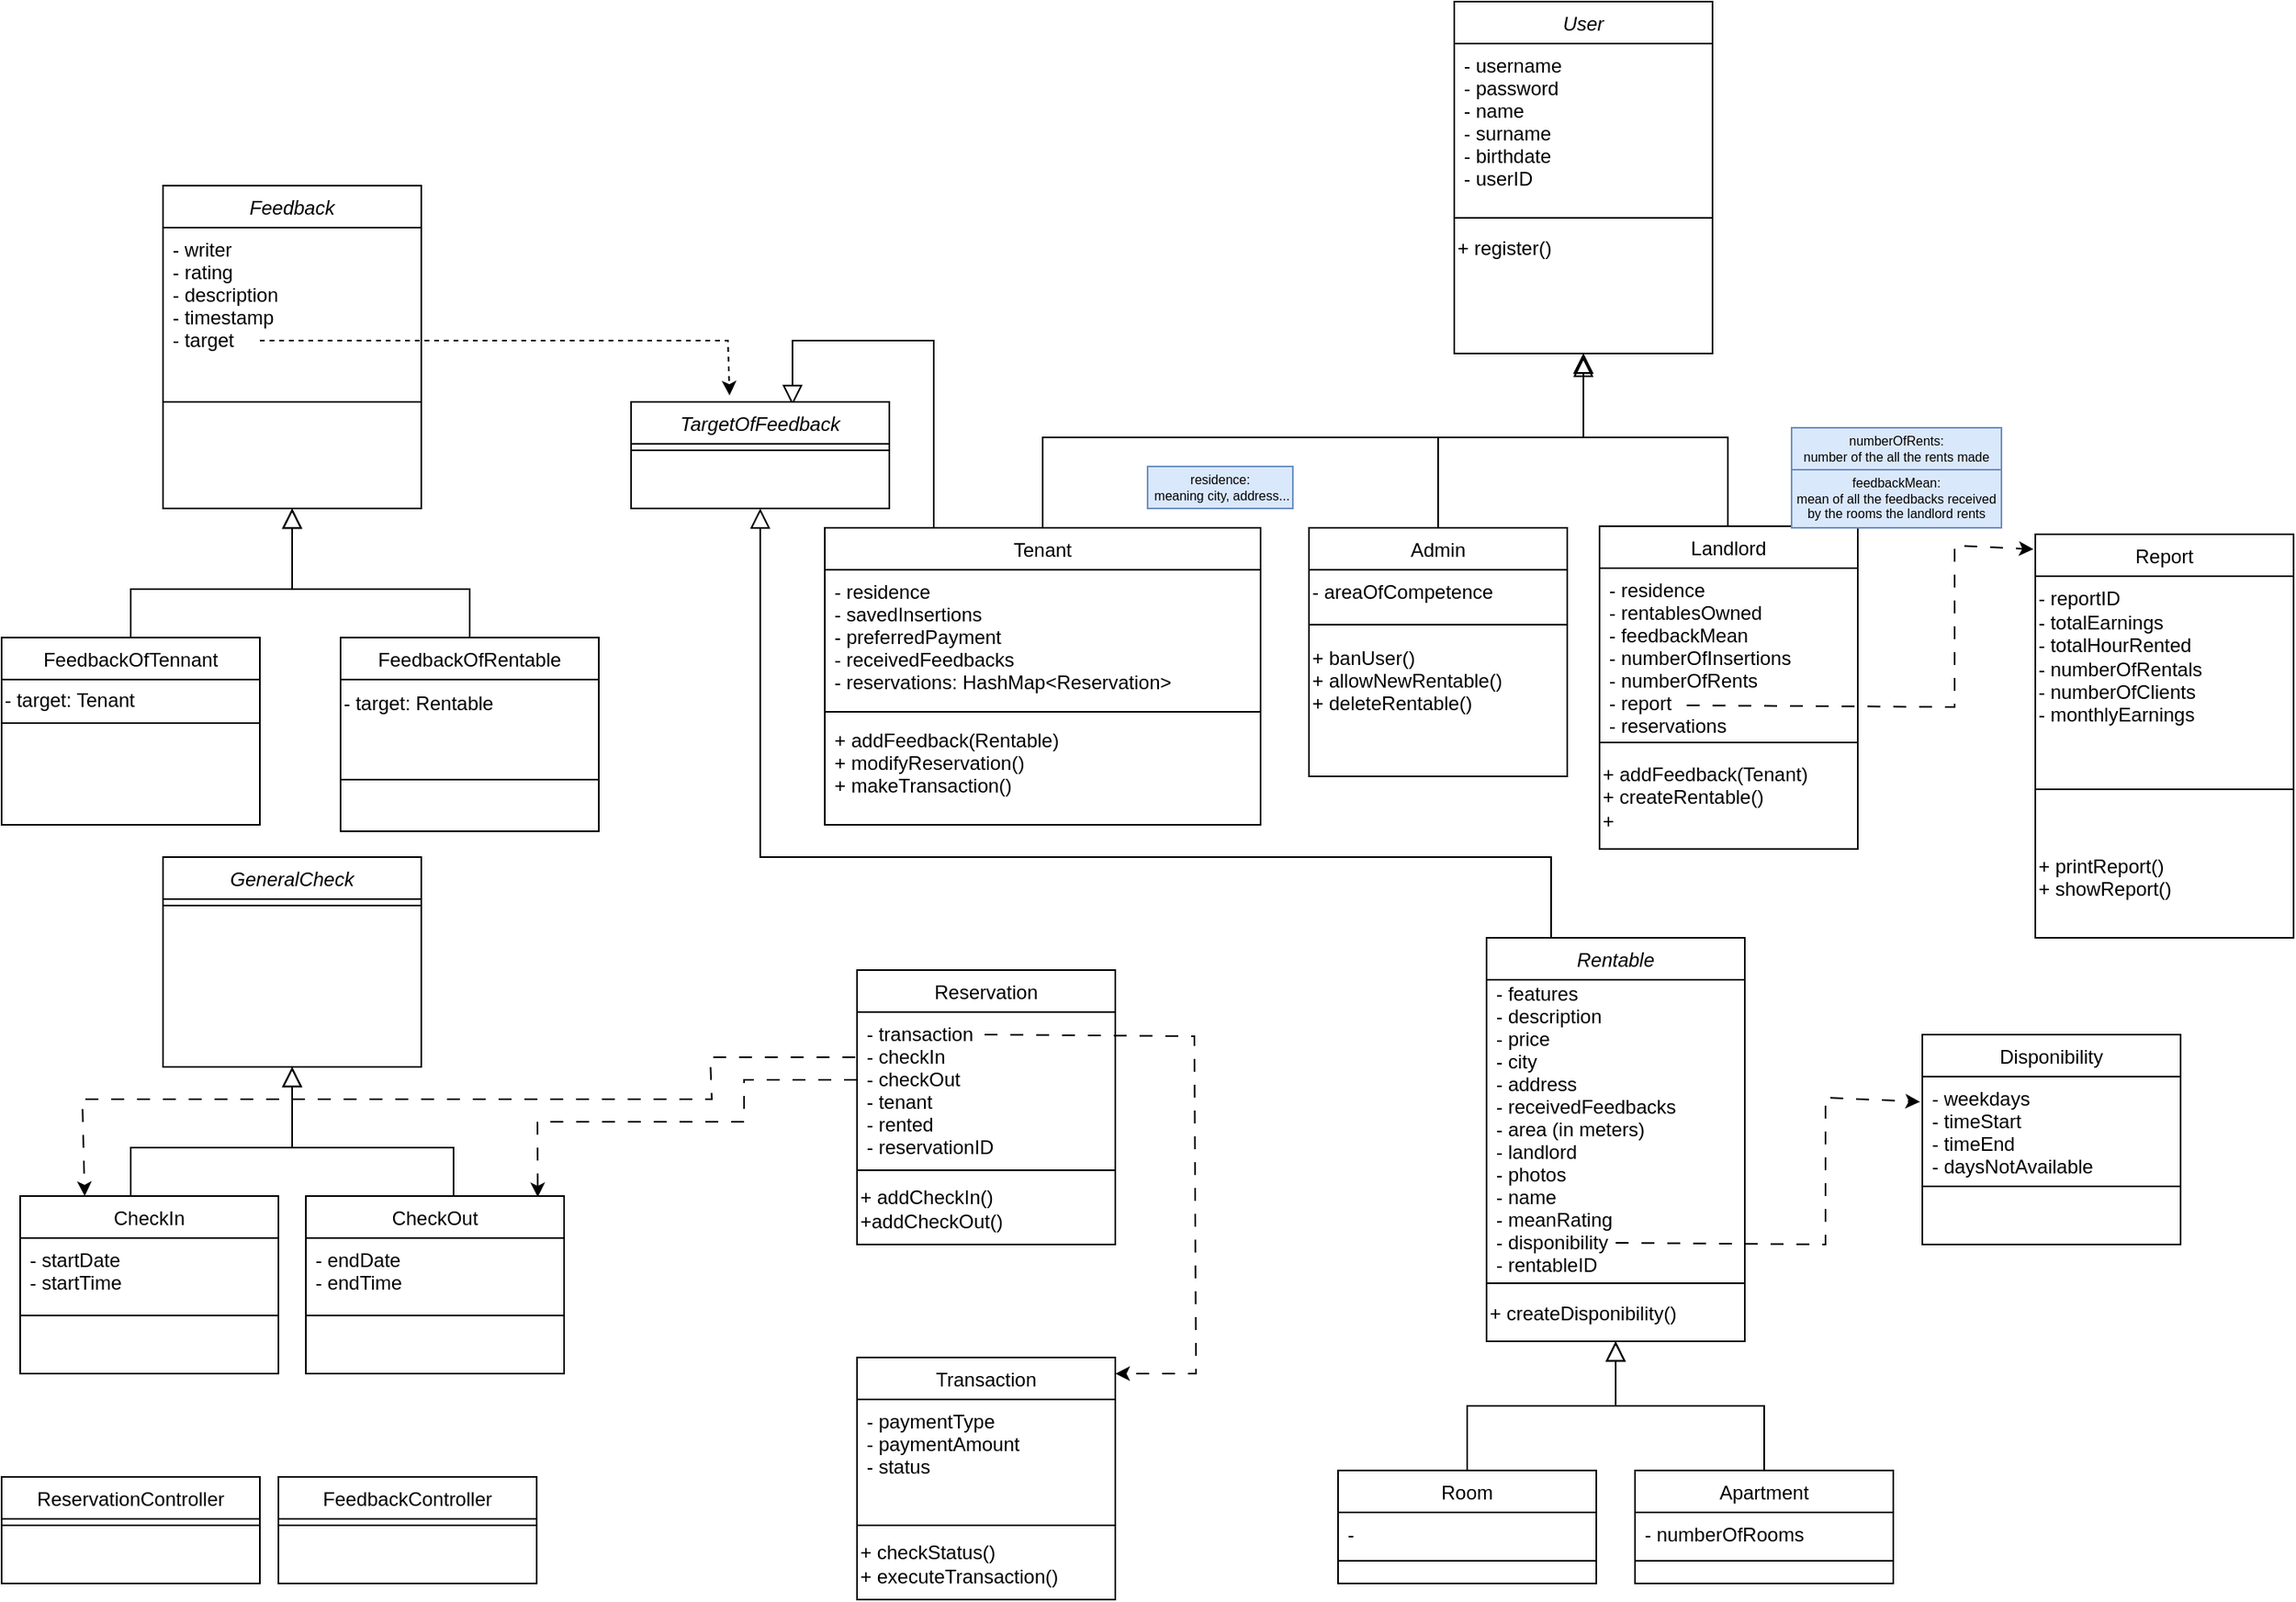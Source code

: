 <mxfile version="22.1.2" type="github">
  <diagram id="C5RBs43oDa-KdzZeNtuy" name="Page-1">
    <mxGraphModel dx="2017" dy="756" grid="1" gridSize="10" guides="1" tooltips="1" connect="1" arrows="1" fold="1" page="1" pageScale="1" pageWidth="827" pageHeight="1169" math="0" shadow="0">
      <root>
        <mxCell id="WIyWlLk6GJQsqaUBKTNV-0" />
        <mxCell id="WIyWlLk6GJQsqaUBKTNV-1" parent="WIyWlLk6GJQsqaUBKTNV-0" />
        <mxCell id="zkfFHV4jXpPFQw0GAbJ--0" value="User" style="swimlane;fontStyle=2;align=center;verticalAlign=top;childLayout=stackLayout;horizontal=1;startSize=26;horizontalStack=0;resizeParent=1;resizeLast=0;collapsible=1;marginBottom=0;rounded=0;shadow=0;strokeWidth=1;" parent="WIyWlLk6GJQsqaUBKTNV-1" vertex="1">
          <mxGeometry x="220" y="40" width="160" height="218" as="geometry">
            <mxRectangle x="220" y="40" width="160" height="26" as="alternateBounds" />
          </mxGeometry>
        </mxCell>
        <mxCell id="zkfFHV4jXpPFQw0GAbJ--1" value="- username&#xa;- password&#xa;- name&#xa;- surname&#xa;- birthdate&#xa;- userID&#xa;" style="text;align=left;verticalAlign=top;spacingLeft=4;spacingRight=4;overflow=hidden;rotatable=0;points=[[0,0.5],[1,0.5]];portConstraint=eastwest;" parent="zkfFHV4jXpPFQw0GAbJ--0" vertex="1">
          <mxGeometry y="26" width="160" height="104" as="geometry" />
        </mxCell>
        <mxCell id="zkfFHV4jXpPFQw0GAbJ--4" value="" style="line;html=1;strokeWidth=1;align=left;verticalAlign=middle;spacingTop=-1;spacingLeft=3;spacingRight=3;rotatable=0;labelPosition=right;points=[];portConstraint=eastwest;" parent="zkfFHV4jXpPFQw0GAbJ--0" vertex="1">
          <mxGeometry y="130" width="160" height="8" as="geometry" />
        </mxCell>
        <mxCell id="p2NiV_iMH0gN7rx2WyT5-13" value="+ register()" style="text;html=1;align=left;verticalAlign=middle;resizable=0;points=[];autosize=1;strokeColor=none;fillColor=none;" vertex="1" parent="zkfFHV4jXpPFQw0GAbJ--0">
          <mxGeometry y="138" width="160" height="30" as="geometry" />
        </mxCell>
        <mxCell id="zkfFHV4jXpPFQw0GAbJ--6" value="Tenant" style="swimlane;fontStyle=0;align=center;verticalAlign=top;childLayout=stackLayout;horizontal=1;startSize=26;horizontalStack=0;resizeParent=1;resizeLast=0;collapsible=1;marginBottom=0;rounded=0;shadow=0;strokeWidth=1;" parent="WIyWlLk6GJQsqaUBKTNV-1" vertex="1">
          <mxGeometry x="-170" y="366" width="270" height="184" as="geometry">
            <mxRectangle x="130" y="380" width="160" height="26" as="alternateBounds" />
          </mxGeometry>
        </mxCell>
        <mxCell id="zkfFHV4jXpPFQw0GAbJ--7" value="- residence&#xa;- savedInsertions&#xa;- preferredPayment&#xa;- receivedFeedbacks&#xa;- reservations: HashMap&lt;Reservation&gt;&#xa;&#xa;" style="text;align=left;verticalAlign=top;spacingLeft=4;spacingRight=4;overflow=hidden;rotatable=0;points=[[0,0.5],[1,0.5]];portConstraint=eastwest;" parent="zkfFHV4jXpPFQw0GAbJ--6" vertex="1">
          <mxGeometry y="26" width="270" height="84" as="geometry" />
        </mxCell>
        <mxCell id="zkfFHV4jXpPFQw0GAbJ--9" value="" style="line;html=1;strokeWidth=1;align=left;verticalAlign=middle;spacingTop=-1;spacingLeft=3;spacingRight=3;rotatable=0;labelPosition=right;points=[];portConstraint=eastwest;" parent="zkfFHV4jXpPFQw0GAbJ--6" vertex="1">
          <mxGeometry y="110" width="270" height="8" as="geometry" />
        </mxCell>
        <mxCell id="zkfFHV4jXpPFQw0GAbJ--11" value="+ addFeedback(Rentable)&#xa;+ modifyReservation()&#xa;+ makeTransaction()&#xa;&#xa;" style="text;align=left;verticalAlign=top;spacingLeft=4;spacingRight=4;overflow=hidden;rotatable=0;points=[[0,0.5],[1,0.5]];portConstraint=eastwest;" parent="zkfFHV4jXpPFQw0GAbJ--6" vertex="1">
          <mxGeometry y="118" width="270" height="62" as="geometry" />
        </mxCell>
        <mxCell id="zkfFHV4jXpPFQw0GAbJ--12" value="" style="endArrow=block;endSize=10;endFill=0;shadow=0;strokeWidth=1;rounded=0;edgeStyle=elbowEdgeStyle;elbow=vertical;" parent="WIyWlLk6GJQsqaUBKTNV-1" source="zkfFHV4jXpPFQw0GAbJ--6" target="zkfFHV4jXpPFQw0GAbJ--0" edge="1">
          <mxGeometry width="160" relative="1" as="geometry">
            <mxPoint x="200" y="203" as="sourcePoint" />
            <mxPoint x="200" y="203" as="targetPoint" />
            <Array as="points">
              <mxPoint x="160" y="310" />
            </Array>
          </mxGeometry>
        </mxCell>
        <mxCell id="zkfFHV4jXpPFQw0GAbJ--13" value="Landlord" style="swimlane;fontStyle=0;align=center;verticalAlign=top;childLayout=stackLayout;horizontal=1;startSize=26;horizontalStack=0;resizeParent=1;resizeLast=0;collapsible=1;marginBottom=0;rounded=0;shadow=0;strokeWidth=1;" parent="WIyWlLk6GJQsqaUBKTNV-1" vertex="1">
          <mxGeometry x="310" y="365" width="160" height="200" as="geometry">
            <mxRectangle x="340" y="380" width="170" height="26" as="alternateBounds" />
          </mxGeometry>
        </mxCell>
        <mxCell id="zkfFHV4jXpPFQw0GAbJ--14" value="- residence&#xa;- rentablesOwned&#xa;- feedbackMean&#xa;- numberOfInsertions&#xa;- numberOfRents&#xa;- report&#xa;- reservations&#xa;" style="text;align=left;verticalAlign=top;spacingLeft=4;spacingRight=4;overflow=hidden;rotatable=0;points=[[0,0.5],[1,0.5]];portConstraint=eastwest;" parent="zkfFHV4jXpPFQw0GAbJ--13" vertex="1">
          <mxGeometry y="26" width="160" height="104" as="geometry" />
        </mxCell>
        <mxCell id="zkfFHV4jXpPFQw0GAbJ--15" value="" style="line;html=1;strokeWidth=1;align=left;verticalAlign=middle;spacingTop=-1;spacingLeft=3;spacingRight=3;rotatable=0;labelPosition=right;points=[];portConstraint=eastwest;" parent="zkfFHV4jXpPFQw0GAbJ--13" vertex="1">
          <mxGeometry y="130" width="160" height="8" as="geometry" />
        </mxCell>
        <mxCell id="p2NiV_iMH0gN7rx2WyT5-9" value="&lt;div&gt;+ addFeedback(Tenant)&lt;/div&gt;&lt;div&gt;+ createRentable()&lt;/div&gt;&lt;div&gt;+ &lt;br&gt;&lt;/div&gt;" style="text;html=1;align=left;verticalAlign=middle;resizable=0;points=[];autosize=1;strokeColor=none;fillColor=none;" vertex="1" parent="zkfFHV4jXpPFQw0GAbJ--13">
          <mxGeometry y="138" width="160" height="60" as="geometry" />
        </mxCell>
        <mxCell id="zkfFHV4jXpPFQw0GAbJ--16" value="" style="endArrow=block;endSize=10;endFill=0;shadow=0;strokeWidth=1;rounded=0;edgeStyle=elbowEdgeStyle;elbow=vertical;" parent="WIyWlLk6GJQsqaUBKTNV-1" edge="1">
          <mxGeometry width="160" relative="1" as="geometry">
            <mxPoint x="389.52" y="365" as="sourcePoint" />
            <mxPoint x="300" y="260" as="targetPoint" />
            <Array as="points">
              <mxPoint x="350" y="310" />
            </Array>
          </mxGeometry>
        </mxCell>
        <mxCell id="zkfFHV4jXpPFQw0GAbJ--17" value="FeedbackOfTennant" style="swimlane;fontStyle=0;align=center;verticalAlign=top;childLayout=stackLayout;horizontal=1;startSize=26;horizontalStack=0;resizeParent=1;resizeLast=0;collapsible=1;marginBottom=0;rounded=0;shadow=0;strokeWidth=1;" parent="WIyWlLk6GJQsqaUBKTNV-1" vertex="1">
          <mxGeometry x="-680" y="434" width="160" height="116" as="geometry">
            <mxRectangle x="550" y="140" width="160" height="26" as="alternateBounds" />
          </mxGeometry>
        </mxCell>
        <mxCell id="zkfFHV4jXpPFQw0GAbJ--23" value="" style="line;html=1;strokeWidth=1;align=left;verticalAlign=middle;spacingTop=-1;spacingLeft=3;spacingRight=3;rotatable=0;labelPosition=right;points=[];portConstraint=eastwest;" parent="zkfFHV4jXpPFQw0GAbJ--17" vertex="1">
          <mxGeometry y="26" width="160" height="54" as="geometry" />
        </mxCell>
        <mxCell id="wfxfI5iOZnwXjlkPvfiG-5" value="Report" style="swimlane;fontStyle=0;align=center;verticalAlign=top;childLayout=stackLayout;horizontal=1;startSize=26;horizontalStack=0;resizeParent=1;resizeLast=0;collapsible=1;marginBottom=0;rounded=0;shadow=0;strokeWidth=1;" parent="WIyWlLk6GJQsqaUBKTNV-1" vertex="1">
          <mxGeometry x="580" y="370" width="160" height="250" as="geometry">
            <mxRectangle x="340" y="380" width="170" height="26" as="alternateBounds" />
          </mxGeometry>
        </mxCell>
        <mxCell id="p2NiV_iMH0gN7rx2WyT5-6" value="&lt;div&gt;- reportID&lt;/div&gt;&lt;div&gt;- totalEarnings&lt;/div&gt;&lt;div&gt;- totalHourRented&lt;/div&gt;&lt;div&gt;- numberOfRentals&lt;/div&gt;&lt;div&gt;- numberOfClients&lt;br&gt;&lt;/div&gt;&lt;div&gt;- monthlyEarnings&lt;br&gt;&lt;/div&gt;" style="text;html=1;align=left;verticalAlign=middle;resizable=0;points=[];autosize=1;strokeColor=none;fillColor=none;" vertex="1" parent="wfxfI5iOZnwXjlkPvfiG-5">
          <mxGeometry y="26" width="160" height="100" as="geometry" />
        </mxCell>
        <mxCell id="wfxfI5iOZnwXjlkPvfiG-7" value="" style="line;html=1;strokeWidth=1;align=left;verticalAlign=middle;spacingTop=-1;spacingLeft=3;spacingRight=3;rotatable=0;labelPosition=right;points=[];portConstraint=eastwest;" parent="wfxfI5iOZnwXjlkPvfiG-5" vertex="1">
          <mxGeometry y="126" width="160" height="64" as="geometry" />
        </mxCell>
        <mxCell id="p2NiV_iMH0gN7rx2WyT5-11" value="&lt;div&gt;+ printReport()&lt;/div&gt;&lt;div&gt;+ showReport()&lt;/div&gt;&lt;div&gt;&lt;br&gt;&lt;/div&gt;" style="text;html=1;align=left;verticalAlign=middle;resizable=0;points=[];autosize=1;strokeColor=none;fillColor=none;" vertex="1" parent="wfxfI5iOZnwXjlkPvfiG-5">
          <mxGeometry y="190" width="160" height="60" as="geometry" />
        </mxCell>
        <mxCell id="wfxfI5iOZnwXjlkPvfiG-14" value="Rentable" style="swimlane;fontStyle=2;align=center;verticalAlign=top;childLayout=stackLayout;horizontal=1;startSize=26;horizontalStack=0;resizeParent=1;resizeLast=0;collapsible=1;marginBottom=0;rounded=0;shadow=0;strokeWidth=1;" parent="WIyWlLk6GJQsqaUBKTNV-1" vertex="1">
          <mxGeometry x="240" y="620" width="160" height="250" as="geometry">
            <mxRectangle x="340" y="380" width="170" height="26" as="alternateBounds" />
          </mxGeometry>
        </mxCell>
        <mxCell id="wfxfI5iOZnwXjlkPvfiG-15" value="- features&#xa;- description&#xa;- price&#xa;- city&#xa;- address&#xa;- receivedFeedbacks&#xa;- area (in meters)&#xa;- landlord&#xa;- photos&#xa;- name&#xa;- meanRating&#xa;- disponibility&#xa;- rentableID&#xa;&#xa;&#xa;&#xa;&#xa;&#xa;&#xa;" style="text;align=left;verticalAlign=middle;spacingLeft=4;spacingRight=4;overflow=hidden;rotatable=0;points=[[0,0.5],[1,0.5]];portConstraint=eastwest;labelPosition=center;verticalLabelPosition=middle;" parent="wfxfI5iOZnwXjlkPvfiG-14" vertex="1">
          <mxGeometry y="26" width="160" height="184" as="geometry" />
        </mxCell>
        <mxCell id="wfxfI5iOZnwXjlkPvfiG-16" value="" style="line;html=1;strokeWidth=1;align=left;verticalAlign=middle;spacingTop=-1;spacingLeft=3;spacingRight=3;rotatable=0;labelPosition=right;points=[];portConstraint=eastwest;" parent="wfxfI5iOZnwXjlkPvfiG-14" vertex="1">
          <mxGeometry y="210" width="160" height="8" as="geometry" />
        </mxCell>
        <mxCell id="p2NiV_iMH0gN7rx2WyT5-10" value="+ createDisponibility()" style="text;html=1;align=left;verticalAlign=middle;resizable=0;points=[];autosize=1;strokeColor=none;fillColor=none;" vertex="1" parent="wfxfI5iOZnwXjlkPvfiG-14">
          <mxGeometry y="218" width="160" height="30" as="geometry" />
        </mxCell>
        <mxCell id="wfxfI5iOZnwXjlkPvfiG-17" value="Room" style="swimlane;fontStyle=0;align=center;verticalAlign=top;childLayout=stackLayout;horizontal=1;startSize=26;horizontalStack=0;resizeParent=1;resizeLast=0;collapsible=1;marginBottom=0;rounded=0;shadow=0;strokeWidth=1;" parent="WIyWlLk6GJQsqaUBKTNV-1" vertex="1">
          <mxGeometry x="148" y="950" width="160" height="70" as="geometry">
            <mxRectangle x="340" y="380" width="170" height="26" as="alternateBounds" />
          </mxGeometry>
        </mxCell>
        <mxCell id="wfxfI5iOZnwXjlkPvfiG-18" value="- " style="text;align=left;verticalAlign=top;spacingLeft=4;spacingRight=4;overflow=hidden;rotatable=0;points=[[0,0.5],[1,0.5]];portConstraint=eastwest;" parent="wfxfI5iOZnwXjlkPvfiG-17" vertex="1">
          <mxGeometry y="26" width="160" height="26" as="geometry" />
        </mxCell>
        <mxCell id="wfxfI5iOZnwXjlkPvfiG-19" value="" style="line;html=1;strokeWidth=1;align=left;verticalAlign=middle;spacingTop=-1;spacingLeft=3;spacingRight=3;rotatable=0;labelPosition=right;points=[];portConstraint=eastwest;" parent="wfxfI5iOZnwXjlkPvfiG-17" vertex="1">
          <mxGeometry y="52" width="160" height="8" as="geometry" />
        </mxCell>
        <mxCell id="wfxfI5iOZnwXjlkPvfiG-20" value="Apartment" style="swimlane;fontStyle=0;align=center;verticalAlign=top;childLayout=stackLayout;horizontal=1;startSize=26;horizontalStack=0;resizeParent=1;resizeLast=0;collapsible=1;marginBottom=0;rounded=0;shadow=0;strokeWidth=1;" parent="WIyWlLk6GJQsqaUBKTNV-1" vertex="1">
          <mxGeometry x="332" y="950" width="160" height="70" as="geometry">
            <mxRectangle x="340" y="380" width="170" height="26" as="alternateBounds" />
          </mxGeometry>
        </mxCell>
        <mxCell id="wfxfI5iOZnwXjlkPvfiG-21" value="- numberOfRooms" style="text;align=left;verticalAlign=top;spacingLeft=4;spacingRight=4;overflow=hidden;rotatable=0;points=[[0,0.5],[1,0.5]];portConstraint=eastwest;" parent="wfxfI5iOZnwXjlkPvfiG-20" vertex="1">
          <mxGeometry y="26" width="160" height="26" as="geometry" />
        </mxCell>
        <mxCell id="wfxfI5iOZnwXjlkPvfiG-22" value="" style="line;html=1;strokeWidth=1;align=left;verticalAlign=middle;spacingTop=-1;spacingLeft=3;spacingRight=3;rotatable=0;labelPosition=right;points=[];portConstraint=eastwest;" parent="wfxfI5iOZnwXjlkPvfiG-20" vertex="1">
          <mxGeometry y="52" width="160" height="8" as="geometry" />
        </mxCell>
        <mxCell id="wfxfI5iOZnwXjlkPvfiG-23" value="Reservation" style="swimlane;fontStyle=0;align=center;verticalAlign=top;childLayout=stackLayout;horizontal=1;startSize=26;horizontalStack=0;resizeParent=1;resizeLast=0;collapsible=1;marginBottom=0;rounded=0;shadow=0;strokeWidth=1;" parent="WIyWlLk6GJQsqaUBKTNV-1" vertex="1">
          <mxGeometry x="-150" y="640" width="160" height="170" as="geometry">
            <mxRectangle x="340" y="380" width="170" height="26" as="alternateBounds" />
          </mxGeometry>
        </mxCell>
        <mxCell id="wfxfI5iOZnwXjlkPvfiG-24" value="- transaction&#xa;- checkIn&#xa;- checkOut&#xa;- tenant&#xa;- rented&#xa;- reservationID&#xa;&#xa;" style="text;align=left;verticalAlign=top;spacingLeft=4;spacingRight=4;overflow=hidden;rotatable=0;points=[[0,0.5],[1,0.5]];portConstraint=eastwest;" parent="wfxfI5iOZnwXjlkPvfiG-23" vertex="1">
          <mxGeometry y="26" width="160" height="94" as="geometry" />
        </mxCell>
        <mxCell id="wfxfI5iOZnwXjlkPvfiG-25" value="" style="line;html=1;strokeWidth=1;align=left;verticalAlign=middle;spacingTop=-1;spacingLeft=3;spacingRight=3;rotatable=0;labelPosition=right;points=[];portConstraint=eastwest;" parent="wfxfI5iOZnwXjlkPvfiG-23" vertex="1">
          <mxGeometry y="120" width="160" height="8" as="geometry" />
        </mxCell>
        <mxCell id="p2NiV_iMH0gN7rx2WyT5-7" value="&lt;div&gt;+ addCheckIn()&lt;/div&gt;&lt;div&gt;+addCheckOut()&lt;/div&gt;" style="text;html=1;align=left;verticalAlign=middle;resizable=0;points=[];autosize=1;strokeColor=none;fillColor=none;" vertex="1" parent="wfxfI5iOZnwXjlkPvfiG-23">
          <mxGeometry y="128" width="160" height="40" as="geometry" />
        </mxCell>
        <mxCell id="wfxfI5iOZnwXjlkPvfiG-26" value="Transaction" style="swimlane;fontStyle=0;align=center;verticalAlign=top;childLayout=stackLayout;horizontal=1;startSize=26;horizontalStack=0;resizeParent=1;resizeLast=0;collapsible=1;marginBottom=0;rounded=0;shadow=0;strokeWidth=1;" parent="WIyWlLk6GJQsqaUBKTNV-1" vertex="1">
          <mxGeometry x="-150" y="880" width="160" height="150" as="geometry">
            <mxRectangle x="340" y="380" width="170" height="26" as="alternateBounds" />
          </mxGeometry>
        </mxCell>
        <mxCell id="wfxfI5iOZnwXjlkPvfiG-27" value="- paymentType&#xa;- paymentAmount&#xa;- status&#xa;" style="text;align=left;verticalAlign=top;spacingLeft=4;spacingRight=4;overflow=hidden;rotatable=0;points=[[0,0.5],[1,0.5]];portConstraint=eastwest;" parent="wfxfI5iOZnwXjlkPvfiG-26" vertex="1">
          <mxGeometry y="26" width="160" height="74" as="geometry" />
        </mxCell>
        <mxCell id="wfxfI5iOZnwXjlkPvfiG-28" value="" style="line;html=1;strokeWidth=1;align=left;verticalAlign=middle;spacingTop=-1;spacingLeft=3;spacingRight=3;rotatable=0;labelPosition=right;points=[];portConstraint=eastwest;" parent="wfxfI5iOZnwXjlkPvfiG-26" vertex="1">
          <mxGeometry y="100" width="160" height="8" as="geometry" />
        </mxCell>
        <mxCell id="p2NiV_iMH0gN7rx2WyT5-8" value="&lt;div&gt;+ checkStatus()&lt;br&gt;&lt;/div&gt;&lt;div&gt;+ executeTransaction()&lt;br&gt;&lt;/div&gt;" style="text;html=1;align=left;verticalAlign=middle;resizable=0;points=[];autosize=1;strokeColor=none;fillColor=none;" vertex="1" parent="wfxfI5iOZnwXjlkPvfiG-26">
          <mxGeometry y="108" width="160" height="40" as="geometry" />
        </mxCell>
        <mxCell id="wfxfI5iOZnwXjlkPvfiG-55" value="Feedback" style="swimlane;fontStyle=2;align=center;verticalAlign=top;childLayout=stackLayout;horizontal=1;startSize=26;horizontalStack=0;resizeParent=1;resizeLast=0;collapsible=1;marginBottom=0;rounded=0;shadow=0;strokeWidth=1;" parent="WIyWlLk6GJQsqaUBKTNV-1" vertex="1">
          <mxGeometry x="-580" y="154" width="160" height="200" as="geometry">
            <mxRectangle x="340" y="380" width="170" height="26" as="alternateBounds" />
          </mxGeometry>
        </mxCell>
        <mxCell id="wfxfI5iOZnwXjlkPvfiG-56" value="- writer&#xa;- rating&#xa;- description&#xa;- timestamp&#xa;- target&#xa;" style="text;align=left;verticalAlign=top;spacingLeft=4;spacingRight=4;overflow=hidden;rotatable=0;points=[[0,0.5],[1,0.5]];portConstraint=eastwest;" parent="wfxfI5iOZnwXjlkPvfiG-55" vertex="1">
          <mxGeometry y="26" width="160" height="104" as="geometry" />
        </mxCell>
        <mxCell id="wfxfI5iOZnwXjlkPvfiG-74" value="" style="endArrow=block;endSize=10;endFill=0;shadow=0;strokeWidth=1;rounded=0;edgeStyle=elbowEdgeStyle;elbow=vertical;exitX=0.25;exitY=0;exitDx=0;exitDy=0;" parent="wfxfI5iOZnwXjlkPvfiG-55" source="zkfFHV4jXpPFQw0GAbJ--6" edge="1">
          <mxGeometry width="160" relative="1" as="geometry">
            <mxPoint x="30" y="160.0" as="sourcePoint" />
            <mxPoint x="390" y="136" as="targetPoint" />
            <Array as="points">
              <mxPoint x="480" y="96" />
            </Array>
          </mxGeometry>
        </mxCell>
        <mxCell id="wfxfI5iOZnwXjlkPvfiG-57" value="" style="line;html=1;strokeWidth=1;align=left;verticalAlign=middle;spacingTop=-1;spacingLeft=3;spacingRight=3;rotatable=0;labelPosition=right;points=[];portConstraint=eastwest;" parent="wfxfI5iOZnwXjlkPvfiG-55" vertex="1">
          <mxGeometry y="130" width="160" height="8" as="geometry" />
        </mxCell>
        <mxCell id="wfxfI5iOZnwXjlkPvfiG-60" value="" style="endArrow=block;endSize=10;endFill=0;shadow=0;strokeWidth=1;rounded=0;edgeStyle=elbowEdgeStyle;elbow=vertical;exitX=0.5;exitY=0;exitDx=0;exitDy=0;" parent="WIyWlLk6GJQsqaUBKTNV-1" source="wfxfI5iOZnwXjlkPvfiG-2" edge="1">
          <mxGeometry width="160" relative="1" as="geometry">
            <mxPoint x="10" y="358.0" as="sourcePoint" />
            <mxPoint x="300" y="258" as="targetPoint" />
            <Array as="points">
              <mxPoint x="260" y="310" />
            </Array>
          </mxGeometry>
        </mxCell>
        <mxCell id="wfxfI5iOZnwXjlkPvfiG-61" value="" style="endArrow=block;endSize=10;endFill=0;shadow=0;strokeWidth=1;rounded=0;edgeStyle=elbowEdgeStyle;elbow=vertical;" parent="WIyWlLk6GJQsqaUBKTNV-1" edge="1">
          <mxGeometry width="160" relative="1" as="geometry">
            <mxPoint x="-390" y="434" as="sourcePoint" />
            <mxPoint x="-500" y="354" as="targetPoint" />
            <Array as="points">
              <mxPoint x="-450" y="404" />
            </Array>
          </mxGeometry>
        </mxCell>
        <mxCell id="wfxfI5iOZnwXjlkPvfiG-62" value="" style="endArrow=block;endSize=10;endFill=0;shadow=0;strokeWidth=1;rounded=0;edgeStyle=elbowEdgeStyle;elbow=vertical;" parent="WIyWlLk6GJQsqaUBKTNV-1" edge="1">
          <mxGeometry width="160" relative="1" as="geometry">
            <mxPoint x="-600" y="434" as="sourcePoint" />
            <mxPoint x="-500" y="354" as="targetPoint" />
            <Array as="points">
              <mxPoint x="-550" y="404" />
            </Array>
          </mxGeometry>
        </mxCell>
        <mxCell id="wfxfI5iOZnwXjlkPvfiG-63" value="" style="endArrow=block;endSize=10;endFill=0;shadow=0;strokeWidth=1;rounded=0;edgeStyle=elbowEdgeStyle;elbow=vertical;exitX=0.5;exitY=0;exitDx=0;exitDy=0;" parent="WIyWlLk6GJQsqaUBKTNV-1" source="wfxfI5iOZnwXjlkPvfiG-17" edge="1">
          <mxGeometry width="160" relative="1" as="geometry">
            <mxPoint x="310" y="890" as="sourcePoint" />
            <mxPoint x="320" y="870" as="targetPoint" />
            <Array as="points" />
          </mxGeometry>
        </mxCell>
        <mxCell id="wfxfI5iOZnwXjlkPvfiG-64" value="" style="endArrow=block;endSize=10;endFill=0;shadow=0;strokeWidth=1;rounded=0;edgeStyle=elbowEdgeStyle;elbow=vertical;exitX=0.5;exitY=0;exitDx=0;exitDy=0;entryX=0.5;entryY=1;entryDx=0;entryDy=0;" parent="WIyWlLk6GJQsqaUBKTNV-1" source="wfxfI5iOZnwXjlkPvfiG-20" target="wfxfI5iOZnwXjlkPvfiG-14" edge="1">
          <mxGeometry width="160" relative="1" as="geometry">
            <mxPoint x="320" y="900" as="sourcePoint" />
            <mxPoint x="390" y="790" as="targetPoint" />
            <Array as="points" />
          </mxGeometry>
        </mxCell>
        <mxCell id="wfxfI5iOZnwXjlkPvfiG-65" value="&lt;div style=&quot;font-size: 8px;&quot;&gt;feedbackMean:&lt;/div&gt;mean of all the feedbacks received by the rooms the landlord rents" style="text;html=1;strokeColor=#6c8ebf;fillColor=#dae8fc;align=center;verticalAlign=middle;whiteSpace=wrap;rounded=0;fontSize=8;" parent="WIyWlLk6GJQsqaUBKTNV-1" vertex="1">
          <mxGeometry x="429" y="330" width="130" height="36" as="geometry" />
        </mxCell>
        <mxCell id="wfxfI5iOZnwXjlkPvfiG-66" value="&lt;div style=&quot;font-size: 8px;&quot;&gt;numberOfRents:&lt;/div&gt;number of the all the rents made " style="text;html=1;strokeColor=#6c8ebf;fillColor=#dae8fc;align=center;verticalAlign=middle;whiteSpace=wrap;rounded=0;fontSize=8;" parent="WIyWlLk6GJQsqaUBKTNV-1" vertex="1">
          <mxGeometry x="429" y="304" width="130" height="26" as="geometry" />
        </mxCell>
        <mxCell id="wfxfI5iOZnwXjlkPvfiG-71" value="TargetOfFeedback" style="swimlane;fontStyle=2;align=center;verticalAlign=top;childLayout=stackLayout;horizontal=1;startSize=26;horizontalStack=0;resizeParent=1;resizeLast=0;collapsible=1;marginBottom=0;rounded=0;shadow=0;strokeWidth=1;" parent="WIyWlLk6GJQsqaUBKTNV-1" vertex="1">
          <mxGeometry x="-290" y="288" width="160" height="66" as="geometry">
            <mxRectangle x="340" y="380" width="170" height="26" as="alternateBounds" />
          </mxGeometry>
        </mxCell>
        <mxCell id="wfxfI5iOZnwXjlkPvfiG-73" value="" style="line;html=1;strokeWidth=1;align=left;verticalAlign=middle;spacingTop=-1;spacingLeft=3;spacingRight=3;rotatable=0;labelPosition=right;points=[];portConstraint=eastwest;" parent="wfxfI5iOZnwXjlkPvfiG-71" vertex="1">
          <mxGeometry y="26" width="160" height="8" as="geometry" />
        </mxCell>
        <mxCell id="wfxfI5iOZnwXjlkPvfiG-72" value="&#xa;" style="text;align=left;verticalAlign=top;spacingLeft=4;spacingRight=4;overflow=hidden;rotatable=0;points=[[0,0.5],[1,0.5]];portConstraint=eastwest;" parent="wfxfI5iOZnwXjlkPvfiG-71" vertex="1">
          <mxGeometry y="34" width="160" height="26" as="geometry" />
        </mxCell>
        <mxCell id="wfxfI5iOZnwXjlkPvfiG-76" value="" style="endArrow=block;endSize=10;endFill=0;shadow=0;strokeWidth=1;rounded=0;edgeStyle=elbowEdgeStyle;elbow=vertical;exitX=0.25;exitY=0;exitDx=0;exitDy=0;entryX=0.5;entryY=1;entryDx=0;entryDy=0;" parent="WIyWlLk6GJQsqaUBKTNV-1" source="wfxfI5iOZnwXjlkPvfiG-14" target="wfxfI5iOZnwXjlkPvfiG-71" edge="1">
          <mxGeometry width="160" relative="1" as="geometry">
            <mxPoint x="319" y="572" as="sourcePoint" />
            <mxPoint x="-100" y="530" as="targetPoint" />
            <Array as="points">
              <mxPoint x="40" y="570" />
            </Array>
          </mxGeometry>
        </mxCell>
        <mxCell id="wfxfI5iOZnwXjlkPvfiG-2" value="Admin" style="swimlane;fontStyle=0;align=center;verticalAlign=top;childLayout=stackLayout;horizontal=1;startSize=26;horizontalStack=0;resizeParent=1;resizeLast=0;collapsible=1;marginBottom=0;rounded=0;shadow=0;strokeWidth=1;" parent="WIyWlLk6GJQsqaUBKTNV-1" vertex="1">
          <mxGeometry x="130" y="366" width="160" height="154" as="geometry">
            <mxRectangle x="340" y="380" width="170" height="26" as="alternateBounds" />
          </mxGeometry>
        </mxCell>
        <mxCell id="wfxfI5iOZnwXjlkPvfiG-67" value="- areaOfCompetence" style="text;html=1;align=left;verticalAlign=top;resizable=0;points=[];autosize=1;strokeColor=none;fillColor=none;" parent="wfxfI5iOZnwXjlkPvfiG-2" vertex="1">
          <mxGeometry y="26" width="160" height="30" as="geometry" />
        </mxCell>
        <mxCell id="wfxfI5iOZnwXjlkPvfiG-4" value="" style="line;html=1;strokeWidth=1;align=left;verticalAlign=middle;spacingTop=-1;spacingLeft=3;spacingRight=3;rotatable=0;labelPosition=right;points=[];portConstraint=eastwest;" parent="wfxfI5iOZnwXjlkPvfiG-2" vertex="1">
          <mxGeometry y="56" width="160" height="8" as="geometry" />
        </mxCell>
        <mxCell id="p2NiV_iMH0gN7rx2WyT5-12" value="&lt;div&gt;+ banUser()&lt;/div&gt;&lt;div&gt;+ allowNewRentable()&lt;/div&gt;&lt;div&gt;+ deleteRentable()&lt;/div&gt;&lt;div&gt;&lt;br&gt;&lt;/div&gt;&lt;div&gt;&lt;br&gt;&lt;/div&gt;" style="text;html=1;align=left;verticalAlign=middle;resizable=0;points=[];autosize=1;strokeColor=none;fillColor=none;" vertex="1" parent="wfxfI5iOZnwXjlkPvfiG-2">
          <mxGeometry y="64" width="160" height="90" as="geometry" />
        </mxCell>
        <mxCell id="wfxfI5iOZnwXjlkPvfiG-53" value="&lt;div style=&quot;font-size: 8px;&quot;&gt;residence:&lt;/div&gt;&lt;div style=&quot;font-size: 8px;&quot;&gt;&amp;nbsp;meaning city, address...&lt;/div&gt;" style="text;html=1;strokeColor=#6c8ebf;fillColor=#dae8fc;align=center;verticalAlign=middle;whiteSpace=wrap;rounded=0;fontSize=8;" parent="WIyWlLk6GJQsqaUBKTNV-1" vertex="1">
          <mxGeometry x="30" y="328" width="90" height="26" as="geometry" />
        </mxCell>
        <mxCell id="wfxfI5iOZnwXjlkPvfiG-78" value="" style="endArrow=classic;html=1;rounded=0;dashed=1;" parent="WIyWlLk6GJQsqaUBKTNV-1" edge="1">
          <mxGeometry width="50" height="50" relative="1" as="geometry">
            <mxPoint x="-520" y="250" as="sourcePoint" />
            <mxPoint x="-229" y="284" as="targetPoint" />
            <Array as="points">
              <mxPoint x="-230" y="250" />
            </Array>
          </mxGeometry>
        </mxCell>
        <mxCell id="wfxfI5iOZnwXjlkPvfiG-79" value="" style="endArrow=classic;html=1;rounded=0;entryX=-0.007;entryY=0.037;entryDx=0;entryDy=0;entryPerimeter=0;dashed=1;dashPattern=8 8;" parent="WIyWlLk6GJQsqaUBKTNV-1" target="wfxfI5iOZnwXjlkPvfiG-5" edge="1">
          <mxGeometry width="50" height="50" relative="1" as="geometry">
            <mxPoint x="364" y="476" as="sourcePoint" />
            <mxPoint x="580" y="410" as="targetPoint" />
            <Array as="points">
              <mxPoint x="530" y="477" />
              <mxPoint x="530" y="377" />
            </Array>
          </mxGeometry>
        </mxCell>
        <mxCell id="wfxfI5iOZnwXjlkPvfiG-8" value="Disponibility" style="swimlane;fontStyle=0;align=center;verticalAlign=top;childLayout=stackLayout;horizontal=1;startSize=26;horizontalStack=0;resizeParent=1;resizeLast=0;collapsible=1;marginBottom=0;rounded=0;shadow=0;strokeWidth=1;" parent="WIyWlLk6GJQsqaUBKTNV-1" vertex="1">
          <mxGeometry x="510" y="680" width="160" height="130" as="geometry">
            <mxRectangle x="340" y="380" width="170" height="26" as="alternateBounds" />
          </mxGeometry>
        </mxCell>
        <mxCell id="wfxfI5iOZnwXjlkPvfiG-9" value="- weekdays&#xa;- timeStart&#xa;- timeEnd&#xa;- daysNotAvailable&#xa;&#xa;&#xa;" style="text;align=left;verticalAlign=top;spacingLeft=4;spacingRight=4;overflow=hidden;rotatable=0;points=[[0,0.5],[1,0.5]];portConstraint=eastwest;" parent="wfxfI5iOZnwXjlkPvfiG-8" vertex="1">
          <mxGeometry y="26" width="160" height="64" as="geometry" />
        </mxCell>
        <mxCell id="wfxfI5iOZnwXjlkPvfiG-10" value="" style="line;html=1;strokeWidth=1;align=left;verticalAlign=middle;spacingTop=-1;spacingLeft=3;spacingRight=3;rotatable=0;labelPosition=right;points=[];portConstraint=eastwest;" parent="wfxfI5iOZnwXjlkPvfiG-8" vertex="1">
          <mxGeometry y="90" width="160" height="8" as="geometry" />
        </mxCell>
        <mxCell id="wfxfI5iOZnwXjlkPvfiG-80" value="" style="endArrow=classic;html=1;rounded=0;entryX=-0.009;entryY=0.244;entryDx=0;entryDy=0;entryPerimeter=0;dashed=1;dashPattern=8 8;" parent="WIyWlLk6GJQsqaUBKTNV-1" target="wfxfI5iOZnwXjlkPvfiG-9" edge="1">
          <mxGeometry width="50" height="50" relative="1" as="geometry">
            <mxPoint x="320" y="809" as="sourcePoint" />
            <mxPoint x="534" y="719" as="targetPoint" />
            <Array as="points">
              <mxPoint x="450" y="810" />
              <mxPoint x="450" y="719" />
            </Array>
          </mxGeometry>
        </mxCell>
        <mxCell id="wfxfI5iOZnwXjlkPvfiG-81" value="CheckIn" style="swimlane;fontStyle=0;align=center;verticalAlign=top;childLayout=stackLayout;horizontal=1;startSize=26;horizontalStack=0;resizeParent=1;resizeLast=0;collapsible=1;marginBottom=0;rounded=0;shadow=0;strokeWidth=1;" parent="WIyWlLk6GJQsqaUBKTNV-1" vertex="1">
          <mxGeometry x="-668.5" y="780" width="160" height="110" as="geometry">
            <mxRectangle x="340" y="380" width="170" height="26" as="alternateBounds" />
          </mxGeometry>
        </mxCell>
        <mxCell id="wfxfI5iOZnwXjlkPvfiG-82" value="- startDate&#xa;- startTime&#xa;" style="text;align=left;verticalAlign=top;spacingLeft=4;spacingRight=4;overflow=hidden;rotatable=0;points=[[0,0.5],[1,0.5]];portConstraint=eastwest;" parent="wfxfI5iOZnwXjlkPvfiG-81" vertex="1">
          <mxGeometry y="26" width="160" height="44" as="geometry" />
        </mxCell>
        <mxCell id="wfxfI5iOZnwXjlkPvfiG-83" value="" style="line;html=1;strokeWidth=1;align=left;verticalAlign=middle;spacingTop=-1;spacingLeft=3;spacingRight=3;rotatable=0;labelPosition=right;points=[];portConstraint=eastwest;" parent="wfxfI5iOZnwXjlkPvfiG-81" vertex="1">
          <mxGeometry y="70" width="160" height="8" as="geometry" />
        </mxCell>
        <mxCell id="wfxfI5iOZnwXjlkPvfiG-85" value="CheckOut" style="swimlane;fontStyle=0;align=center;verticalAlign=top;childLayout=stackLayout;horizontal=1;startSize=26;horizontalStack=0;resizeParent=1;resizeLast=0;collapsible=1;marginBottom=0;rounded=0;shadow=0;strokeWidth=1;" parent="WIyWlLk6GJQsqaUBKTNV-1" vertex="1">
          <mxGeometry x="-491.5" y="780" width="160" height="110" as="geometry">
            <mxRectangle x="340" y="380" width="170" height="26" as="alternateBounds" />
          </mxGeometry>
        </mxCell>
        <mxCell id="wfxfI5iOZnwXjlkPvfiG-86" value="- endDate&#xa;- endTime&#xa;" style="text;align=left;verticalAlign=top;spacingLeft=4;spacingRight=4;overflow=hidden;rotatable=0;points=[[0,0.5],[1,0.5]];portConstraint=eastwest;" parent="wfxfI5iOZnwXjlkPvfiG-85" vertex="1">
          <mxGeometry y="26" width="160" height="44" as="geometry" />
        </mxCell>
        <mxCell id="wfxfI5iOZnwXjlkPvfiG-87" value="" style="line;html=1;strokeWidth=1;align=left;verticalAlign=middle;spacingTop=-1;spacingLeft=3;spacingRight=3;rotatable=0;labelPosition=right;points=[];portConstraint=eastwest;" parent="wfxfI5iOZnwXjlkPvfiG-85" vertex="1">
          <mxGeometry y="70" width="160" height="8" as="geometry" />
        </mxCell>
        <mxCell id="wfxfI5iOZnwXjlkPvfiG-88" value="GeneralCheck" style="swimlane;fontStyle=2;align=center;verticalAlign=top;childLayout=stackLayout;horizontal=1;startSize=26;horizontalStack=0;resizeParent=1;resizeLast=0;collapsible=1;marginBottom=0;rounded=0;shadow=0;strokeWidth=1;" parent="WIyWlLk6GJQsqaUBKTNV-1" vertex="1">
          <mxGeometry x="-580" y="570" width="160" height="130" as="geometry">
            <mxRectangle x="340" y="380" width="170" height="26" as="alternateBounds" />
          </mxGeometry>
        </mxCell>
        <mxCell id="wfxfI5iOZnwXjlkPvfiG-90" value="" style="line;html=1;strokeWidth=1;align=left;verticalAlign=middle;spacingTop=-1;spacingLeft=3;spacingRight=3;rotatable=0;labelPosition=right;points=[];portConstraint=eastwest;" parent="wfxfI5iOZnwXjlkPvfiG-88" vertex="1">
          <mxGeometry y="26" width="160" height="8" as="geometry" />
        </mxCell>
        <mxCell id="wfxfI5iOZnwXjlkPvfiG-91" value="" style="endArrow=block;endSize=10;endFill=0;shadow=0;strokeWidth=1;rounded=0;edgeStyle=elbowEdgeStyle;elbow=vertical;" parent="WIyWlLk6GJQsqaUBKTNV-1" edge="1">
          <mxGeometry width="160" relative="1" as="geometry">
            <mxPoint x="-400" y="780" as="sourcePoint" />
            <mxPoint x="-500" y="700" as="targetPoint" />
            <Array as="points">
              <mxPoint x="-450" y="750" />
            </Array>
          </mxGeometry>
        </mxCell>
        <mxCell id="wfxfI5iOZnwXjlkPvfiG-92" value="" style="endArrow=block;endSize=10;endFill=0;shadow=0;strokeWidth=1;rounded=0;edgeStyle=elbowEdgeStyle;elbow=vertical;" parent="WIyWlLk6GJQsqaUBKTNV-1" edge="1">
          <mxGeometry width="160" relative="1" as="geometry">
            <mxPoint x="-600" y="780" as="sourcePoint" />
            <mxPoint x="-500" y="700" as="targetPoint" />
            <Array as="points">
              <mxPoint x="-550" y="750" />
            </Array>
          </mxGeometry>
        </mxCell>
        <mxCell id="wfxfI5iOZnwXjlkPvfiG-93" value="FeedbackOfRentable" style="swimlane;fontStyle=0;align=center;verticalAlign=top;childLayout=stackLayout;horizontal=1;startSize=26;horizontalStack=0;resizeParent=1;resizeLast=0;collapsible=1;marginBottom=0;rounded=0;shadow=0;strokeWidth=1;" parent="WIyWlLk6GJQsqaUBKTNV-1" vertex="1">
          <mxGeometry x="-470" y="434" width="160" height="120" as="geometry">
            <mxRectangle x="550" y="140" width="160" height="26" as="alternateBounds" />
          </mxGeometry>
        </mxCell>
        <mxCell id="p2NiV_iMH0gN7rx2WyT5-5" value="- target: Rentable" style="text;html=1;align=left;verticalAlign=middle;resizable=0;points=[];autosize=1;strokeColor=none;fillColor=none;" vertex="1" parent="wfxfI5iOZnwXjlkPvfiG-93">
          <mxGeometry y="26" width="160" height="30" as="geometry" />
        </mxCell>
        <mxCell id="wfxfI5iOZnwXjlkPvfiG-94" value="" style="line;html=1;strokeWidth=1;align=left;verticalAlign=middle;spacingTop=-1;spacingLeft=3;spacingRight=3;rotatable=0;labelPosition=right;points=[];portConstraint=eastwest;" parent="wfxfI5iOZnwXjlkPvfiG-93" vertex="1">
          <mxGeometry y="56" width="160" height="64" as="geometry" />
        </mxCell>
        <mxCell id="wfxfI5iOZnwXjlkPvfiG-95" value="ReservationController" style="swimlane;fontStyle=0;align=center;verticalAlign=top;childLayout=stackLayout;horizontal=1;startSize=26;horizontalStack=0;resizeParent=1;resizeLast=0;collapsible=1;marginBottom=0;rounded=0;shadow=0;strokeWidth=1;" parent="WIyWlLk6GJQsqaUBKTNV-1" vertex="1">
          <mxGeometry x="-680" y="954" width="160" height="66" as="geometry">
            <mxRectangle x="550" y="140" width="160" height="26" as="alternateBounds" />
          </mxGeometry>
        </mxCell>
        <mxCell id="wfxfI5iOZnwXjlkPvfiG-96" value="" style="line;html=1;strokeWidth=1;align=left;verticalAlign=middle;spacingTop=-1;spacingLeft=3;spacingRight=3;rotatable=0;labelPosition=right;points=[];portConstraint=eastwest;" parent="wfxfI5iOZnwXjlkPvfiG-95" vertex="1">
          <mxGeometry y="26" width="160" height="8" as="geometry" />
        </mxCell>
        <mxCell id="wfxfI5iOZnwXjlkPvfiG-97" value="FeedbackController" style="swimlane;fontStyle=0;align=center;verticalAlign=top;childLayout=stackLayout;horizontal=1;startSize=26;horizontalStack=0;resizeParent=1;resizeLast=0;collapsible=1;marginBottom=0;rounded=0;shadow=0;strokeWidth=1;" parent="WIyWlLk6GJQsqaUBKTNV-1" vertex="1">
          <mxGeometry x="-508.5" y="954" width="160" height="66" as="geometry">
            <mxRectangle x="550" y="140" width="160" height="26" as="alternateBounds" />
          </mxGeometry>
        </mxCell>
        <mxCell id="wfxfI5iOZnwXjlkPvfiG-98" value="" style="line;html=1;strokeWidth=1;align=left;verticalAlign=middle;spacingTop=-1;spacingLeft=3;spacingRight=3;rotatable=0;labelPosition=right;points=[];portConstraint=eastwest;" parent="wfxfI5iOZnwXjlkPvfiG-97" vertex="1">
          <mxGeometry y="26" width="160" height="8" as="geometry" />
        </mxCell>
        <mxCell id="p2NiV_iMH0gN7rx2WyT5-1" value="" style="endArrow=classic;html=1;rounded=0;dashed=1;dashPattern=8 8;entryX=1;entryY=0.067;entryDx=0;entryDy=0;entryPerimeter=0;" edge="1" parent="WIyWlLk6GJQsqaUBKTNV-1" target="wfxfI5iOZnwXjlkPvfiG-26">
          <mxGeometry width="50" height="50" relative="1" as="geometry">
            <mxPoint x="-71" y="680" as="sourcePoint" />
            <mxPoint x="150" y="860" as="targetPoint" />
            <Array as="points">
              <mxPoint x="59" y="681" />
              <mxPoint x="60" y="890" />
            </Array>
          </mxGeometry>
        </mxCell>
        <mxCell id="p2NiV_iMH0gN7rx2WyT5-2" value="" style="endArrow=classic;html=1;rounded=0;dashed=1;dashPattern=8 8;exitX=-0.007;exitY=0.298;exitDx=0;exitDy=0;exitPerimeter=0;entryX=0.25;entryY=0;entryDx=0;entryDy=0;" edge="1" parent="WIyWlLk6GJQsqaUBKTNV-1" source="wfxfI5iOZnwXjlkPvfiG-24" target="wfxfI5iOZnwXjlkPvfiG-81">
          <mxGeometry width="50" height="50" relative="1" as="geometry">
            <mxPoint x="-160" y="694" as="sourcePoint" />
            <mxPoint x="-630" y="720" as="targetPoint" />
            <Array as="points">
              <mxPoint x="-241" y="694" />
              <mxPoint x="-240" y="720" />
              <mxPoint x="-630" y="720" />
            </Array>
          </mxGeometry>
        </mxCell>
        <mxCell id="p2NiV_iMH0gN7rx2WyT5-3" value="" style="endArrow=classic;html=1;rounded=0;dashed=1;dashPattern=8 8;exitX=-0.007;exitY=0.298;exitDx=0;exitDy=0;exitPerimeter=0;entryX=0.898;entryY=0.006;entryDx=0;entryDy=0;entryPerimeter=0;" edge="1" parent="WIyWlLk6GJQsqaUBKTNV-1" target="wfxfI5iOZnwXjlkPvfiG-85">
          <mxGeometry width="50" height="50" relative="1" as="geometry">
            <mxPoint x="-150" y="708" as="sourcePoint" />
            <mxPoint x="-627" y="794" as="targetPoint" />
            <Array as="points">
              <mxPoint x="-220" y="708" />
              <mxPoint x="-220" y="734" />
              <mxPoint x="-348" y="734" />
            </Array>
          </mxGeometry>
        </mxCell>
        <mxCell id="p2NiV_iMH0gN7rx2WyT5-4" value="- target: Tenant" style="text;html=1;align=left;verticalAlign=middle;resizable=0;points=[];autosize=1;strokeColor=none;fillColor=none;" vertex="1" parent="WIyWlLk6GJQsqaUBKTNV-1">
          <mxGeometry x="-680" y="458" width="100" height="30" as="geometry" />
        </mxCell>
      </root>
    </mxGraphModel>
  </diagram>
</mxfile>
